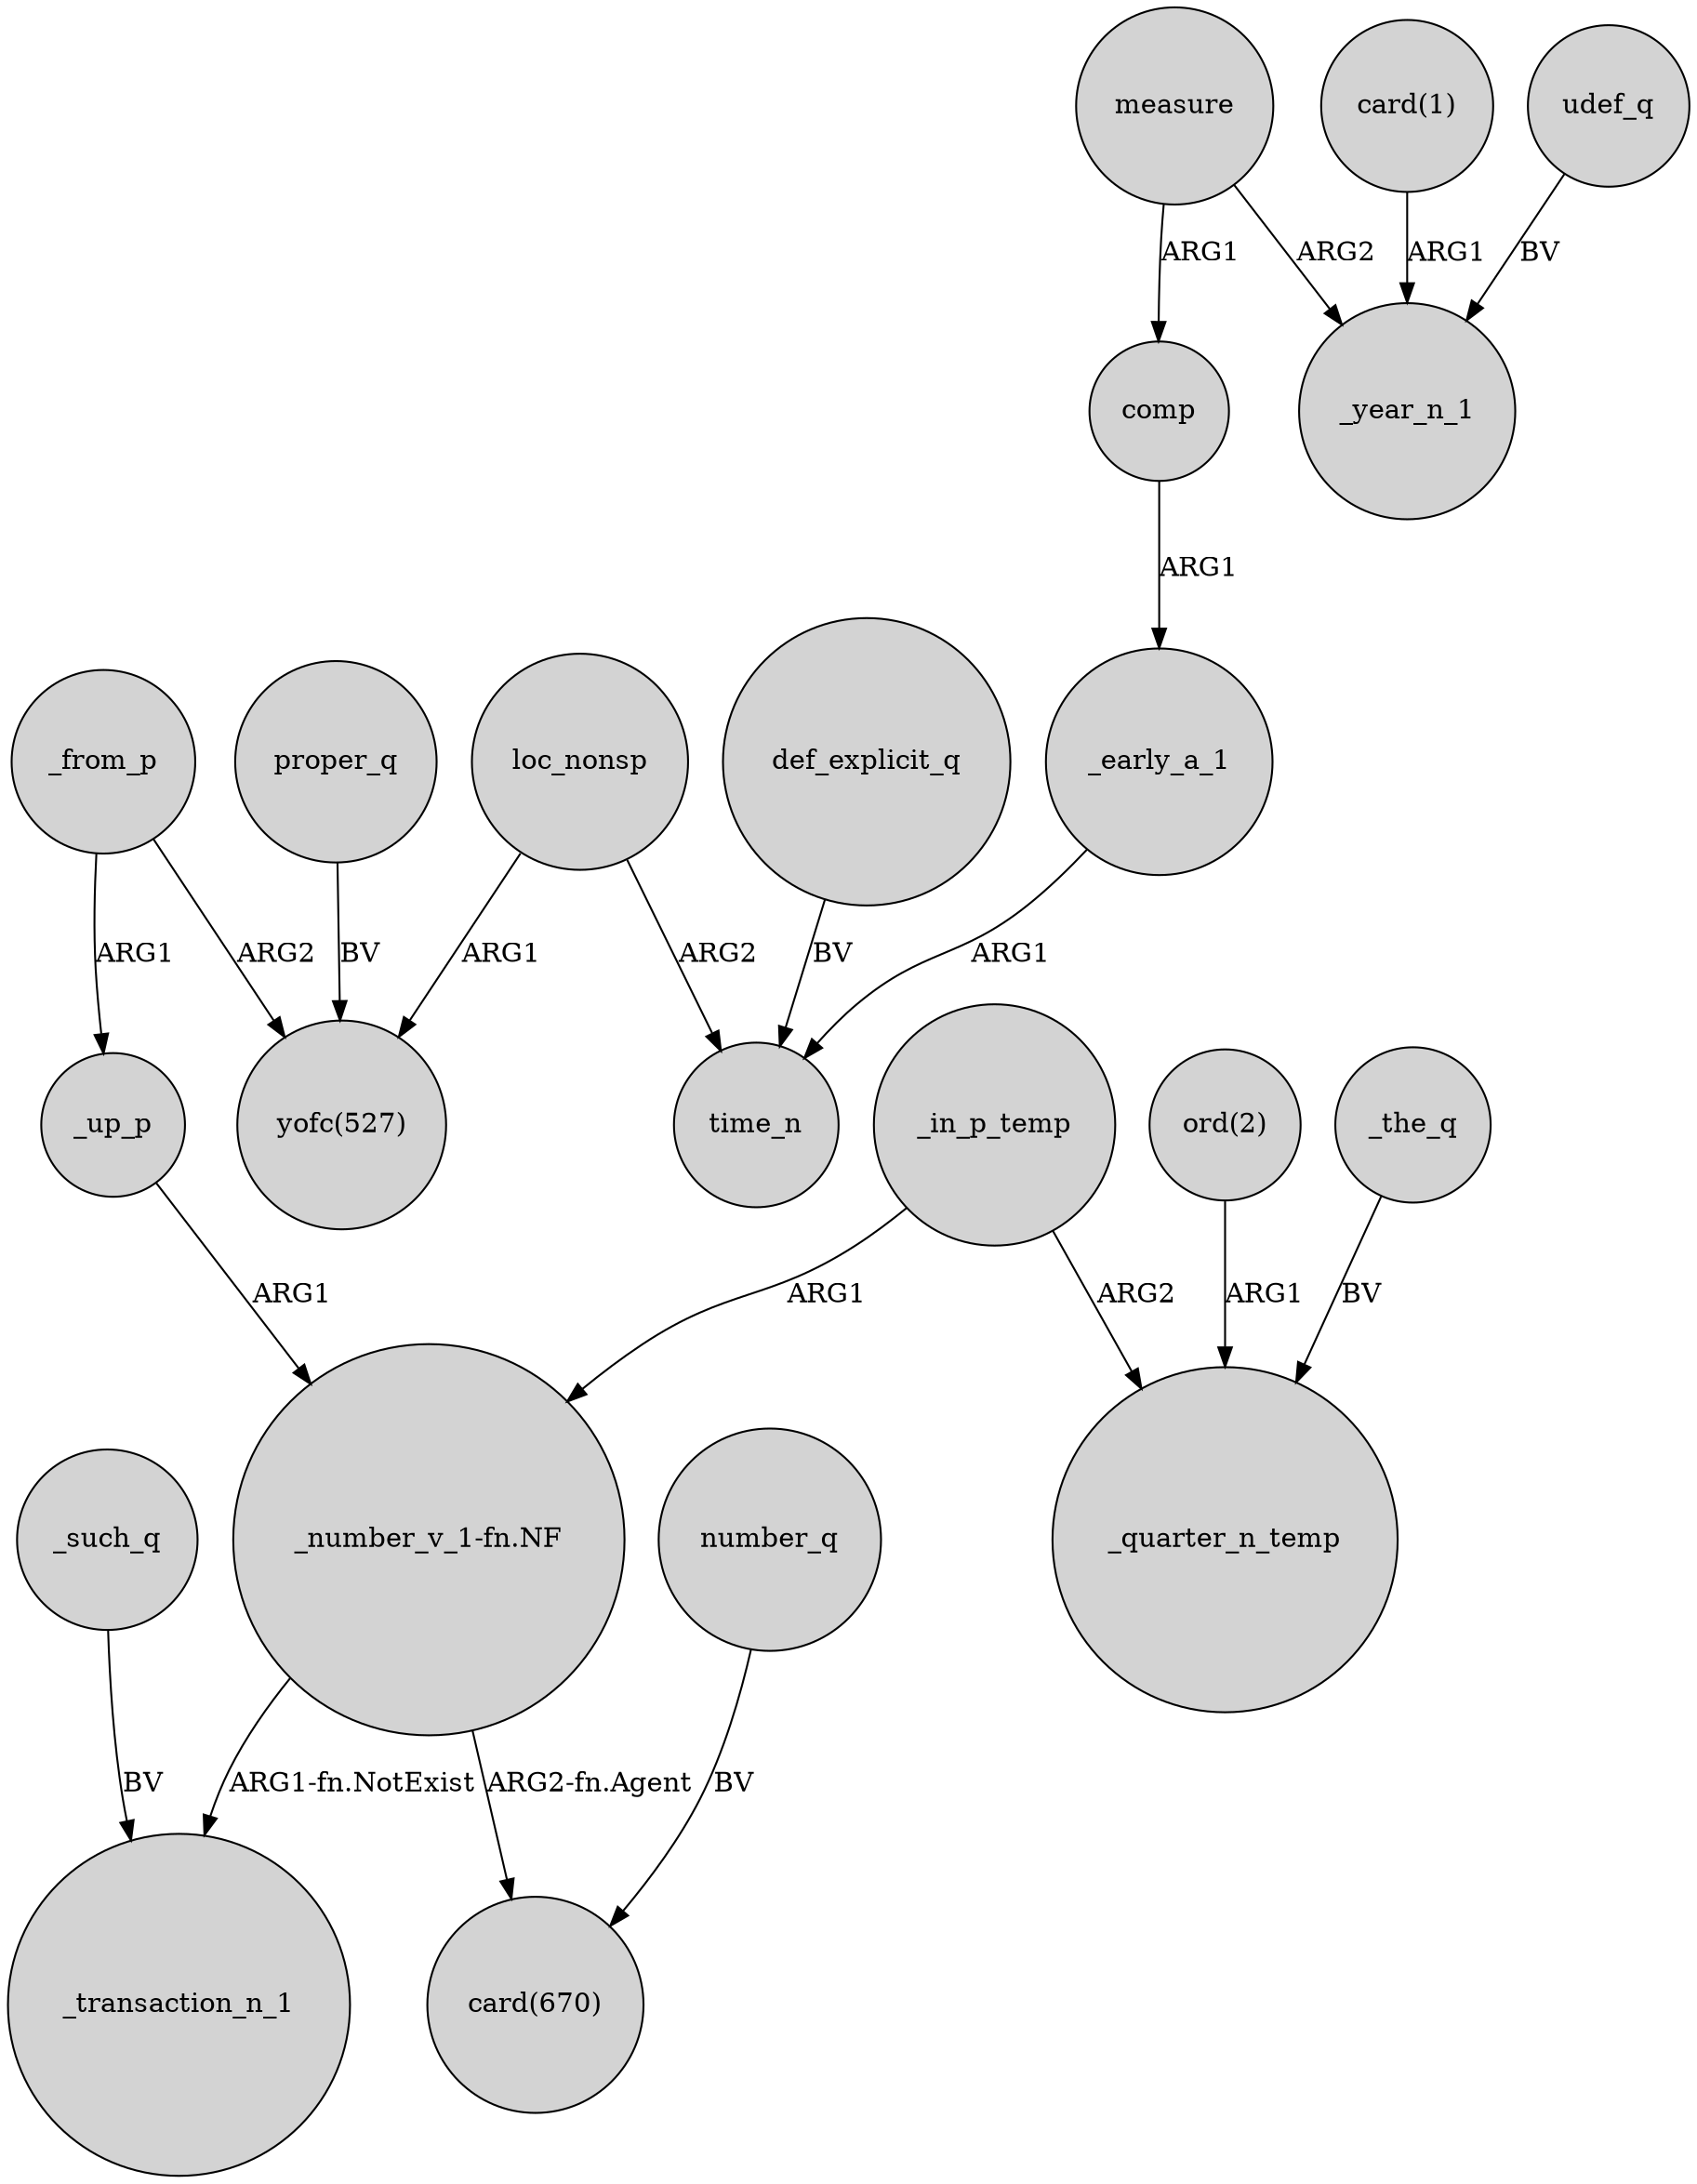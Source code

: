 digraph {
	node [shape=circle style=filled]
	_such_q -> _transaction_n_1 [label=BV]
	measure -> _year_n_1 [label=ARG2]
	def_explicit_q -> time_n [label=BV]
	_from_p -> "yofc(527)" [label=ARG2]
	_up_p -> "_number_v_1-fn.NF" [label=ARG1]
	_the_q -> _quarter_n_temp [label=BV]
	"ord(2)" -> _quarter_n_temp [label=ARG1]
	_from_p -> _up_p [label=ARG1]
	measure -> comp [label=ARG1]
	proper_q -> "yofc(527)" [label=BV]
	_in_p_temp -> _quarter_n_temp [label=ARG2]
	loc_nonsp -> time_n [label=ARG2]
	number_q -> "card(670)" [label=BV]
	_in_p_temp -> "_number_v_1-fn.NF" [label=ARG1]
	"_number_v_1-fn.NF" -> _transaction_n_1 [label="ARG1-fn.NotExist"]
	loc_nonsp -> "yofc(527)" [label=ARG1]
	"card(1)" -> _year_n_1 [label=ARG1]
	_early_a_1 -> time_n [label=ARG1]
	udef_q -> _year_n_1 [label=BV]
	"_number_v_1-fn.NF" -> "card(670)" [label="ARG2-fn.Agent"]
	comp -> _early_a_1 [label=ARG1]
}
